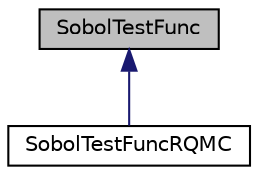 digraph "SobolTestFunc"
{
 // INTERACTIVE_SVG=YES
  bgcolor="transparent";
  edge [fontname="Helvetica",fontsize="10",labelfontname="Helvetica",labelfontsize="10"];
  node [fontname="Helvetica",fontsize="10",shape=record];
  Node0 [label="SobolTestFunc",height=0.2,width=0.4,color="black", fillcolor="grey75", style="filled", fontcolor="black"];
  Node0 -> Node1 [dir="back",color="midnightblue",fontsize="10",style="solid",fontname="Helvetica"];
  Node1 [label="SobolTestFuncRQMC",height=0.2,width=0.4,color="black",URL="$de/da3/classlatnetbuilder_1_1SobolTestFuncRQMC.html"];
}
